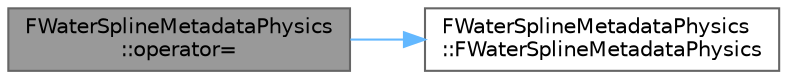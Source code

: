 digraph "FWaterSplineMetadataPhysics::operator="
{
 // INTERACTIVE_SVG=YES
 // LATEX_PDF_SIZE
  bgcolor="transparent";
  edge [fontname=Helvetica,fontsize=10,labelfontname=Helvetica,labelfontsize=10];
  node [fontname=Helvetica,fontsize=10,shape=box,height=0.2,width=0.4];
  rankdir="LR";
  Node1 [id="Node000001",label="FWaterSplineMetadataPhysics\l::operator=",height=0.2,width=0.4,color="gray40", fillcolor="grey60", style="filled", fontcolor="black",tooltip=" "];
  Node1 -> Node2 [id="edge1_Node000001_Node000002",color="steelblue1",style="solid",tooltip=" "];
  Node2 [id="Node000002",label="FWaterSplineMetadataPhysics\l::FWaterSplineMetadataPhysics",height=0.2,width=0.4,color="grey40", fillcolor="white", style="filled",URL="$da/d04/structFWaterSplineMetadataPhysics.html#a8a91de0ec232313a1c72f2c513511ebf",tooltip=" "];
}
